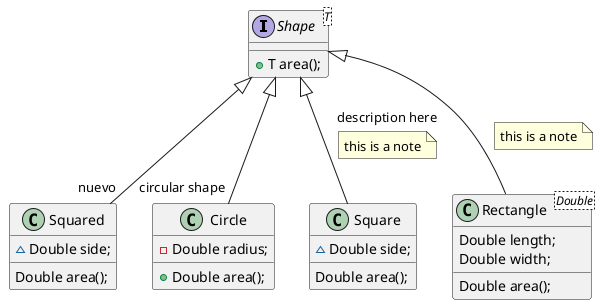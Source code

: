 @startuml


interface Shape

Shape  <|-- "nuevo" Squared

Shape  <|-- "circular shape" Circle



Shape  <|-- Square :description here

note on link: this is a note


Shape  <|-- Rectangle

class Circle {
    - Double radius;
    + Double area();
}

class Square {
    ~ Double side;
    Double area();
}

class Squared {
    ~ Double side;
    Double area();
}


class Rectangle<Double> {
    Double length;
    Double width;
    Double area();
}

interface Shape<T> {
    + T area();
}
note on link: this is a note

@enduml